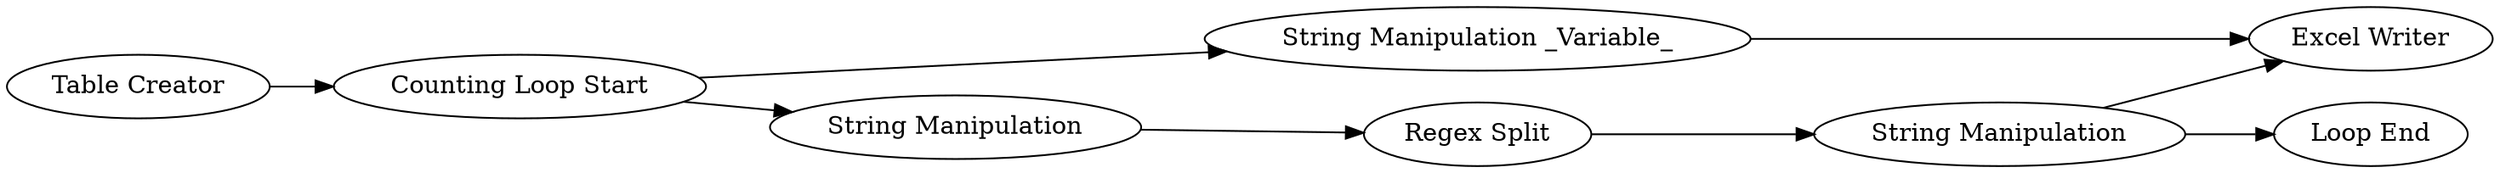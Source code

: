 digraph {
	7 [label="Excel Writer"]
	8 [label="Counting Loop Start"]
	9 [label="String Manipulation _Variable_"]
	10 [label="Loop End"]
	13 [label="Table Creator"]
	3 [label="String Manipulation"]
	11 [label="Regex Split"]
	12 [label="String Manipulation"]
	3 -> 11
	11 -> 12
	8 -> 9
	8 -> 3
	9 -> 7
	13 -> 8
	12 -> 7
	12 -> 10
	rankdir=LR
}
